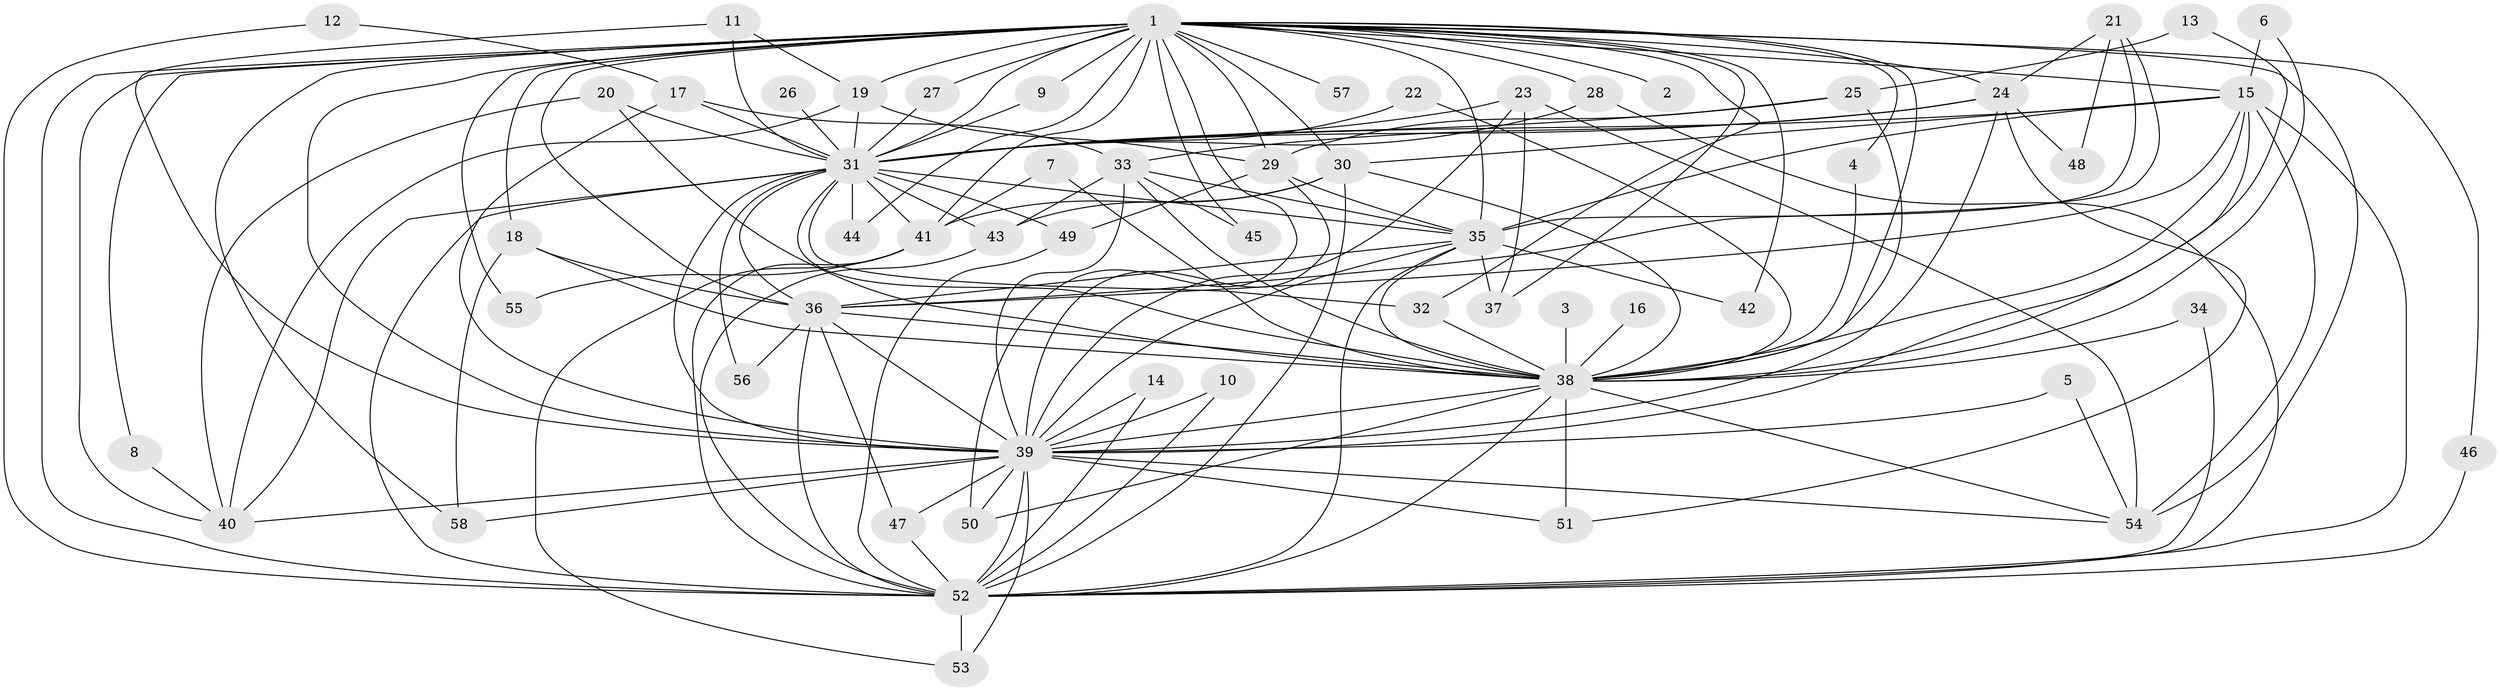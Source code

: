 // original degree distribution, {23: 0.008620689655172414, 24: 0.008620689655172414, 13: 0.008620689655172414, 17: 0.008620689655172414, 32: 0.008620689655172414, 15: 0.008620689655172414, 16: 0.008620689655172414, 29: 0.008620689655172414, 20: 0.008620689655172414, 31: 0.008620689655172414, 4: 0.08620689655172414, 8: 0.017241379310344827, 6: 0.034482758620689655, 5: 0.008620689655172414, 3: 0.2672413793103448, 2: 0.5}
// Generated by graph-tools (version 1.1) at 2025/25/03/09/25 03:25:47]
// undirected, 58 vertices, 154 edges
graph export_dot {
graph [start="1"]
  node [color=gray90,style=filled];
  1;
  2;
  3;
  4;
  5;
  6;
  7;
  8;
  9;
  10;
  11;
  12;
  13;
  14;
  15;
  16;
  17;
  18;
  19;
  20;
  21;
  22;
  23;
  24;
  25;
  26;
  27;
  28;
  29;
  30;
  31;
  32;
  33;
  34;
  35;
  36;
  37;
  38;
  39;
  40;
  41;
  42;
  43;
  44;
  45;
  46;
  47;
  48;
  49;
  50;
  51;
  52;
  53;
  54;
  55;
  56;
  57;
  58;
  1 -- 2 [weight=2.0];
  1 -- 4 [weight=1.0];
  1 -- 8 [weight=1.0];
  1 -- 9 [weight=1.0];
  1 -- 15 [weight=2.0];
  1 -- 18 [weight=1.0];
  1 -- 19 [weight=1.0];
  1 -- 24 [weight=1.0];
  1 -- 27 [weight=2.0];
  1 -- 28 [weight=1.0];
  1 -- 29 [weight=2.0];
  1 -- 30 [weight=2.0];
  1 -- 31 [weight=2.0];
  1 -- 32 [weight=1.0];
  1 -- 35 [weight=2.0];
  1 -- 36 [weight=4.0];
  1 -- 37 [weight=1.0];
  1 -- 38 [weight=3.0];
  1 -- 39 [weight=3.0];
  1 -- 40 [weight=1.0];
  1 -- 41 [weight=1.0];
  1 -- 42 [weight=1.0];
  1 -- 44 [weight=1.0];
  1 -- 45 [weight=1.0];
  1 -- 46 [weight=1.0];
  1 -- 50 [weight=1.0];
  1 -- 52 [weight=4.0];
  1 -- 54 [weight=1.0];
  1 -- 55 [weight=2.0];
  1 -- 57 [weight=2.0];
  1 -- 58 [weight=1.0];
  3 -- 38 [weight=1.0];
  4 -- 38 [weight=1.0];
  5 -- 39 [weight=1.0];
  5 -- 54 [weight=1.0];
  6 -- 15 [weight=1.0];
  6 -- 38 [weight=1.0];
  7 -- 38 [weight=1.0];
  7 -- 41 [weight=1.0];
  8 -- 40 [weight=1.0];
  9 -- 31 [weight=1.0];
  10 -- 39 [weight=1.0];
  10 -- 52 [weight=1.0];
  11 -- 19 [weight=1.0];
  11 -- 31 [weight=1.0];
  11 -- 39 [weight=1.0];
  12 -- 17 [weight=1.0];
  12 -- 52 [weight=1.0];
  13 -- 25 [weight=1.0];
  13 -- 38 [weight=1.0];
  14 -- 39 [weight=1.0];
  14 -- 52 [weight=1.0];
  15 -- 30 [weight=1.0];
  15 -- 31 [weight=1.0];
  15 -- 35 [weight=1.0];
  15 -- 36 [weight=1.0];
  15 -- 38 [weight=1.0];
  15 -- 39 [weight=1.0];
  15 -- 52 [weight=3.0];
  15 -- 54 [weight=1.0];
  16 -- 38 [weight=1.0];
  17 -- 31 [weight=1.0];
  17 -- 33 [weight=1.0];
  17 -- 39 [weight=2.0];
  18 -- 36 [weight=1.0];
  18 -- 38 [weight=1.0];
  18 -- 58 [weight=1.0];
  19 -- 29 [weight=1.0];
  19 -- 31 [weight=1.0];
  19 -- 40 [weight=1.0];
  20 -- 31 [weight=1.0];
  20 -- 38 [weight=1.0];
  20 -- 40 [weight=1.0];
  21 -- 24 [weight=1.0];
  21 -- 35 [weight=1.0];
  21 -- 36 [weight=1.0];
  21 -- 48 [weight=1.0];
  22 -- 31 [weight=1.0];
  22 -- 38 [weight=1.0];
  23 -- 31 [weight=1.0];
  23 -- 37 [weight=1.0];
  23 -- 39 [weight=1.0];
  23 -- 54 [weight=1.0];
  24 -- 31 [weight=1.0];
  24 -- 33 [weight=1.0];
  24 -- 39 [weight=2.0];
  24 -- 48 [weight=1.0];
  24 -- 51 [weight=1.0];
  25 -- 29 [weight=1.0];
  25 -- 31 [weight=1.0];
  25 -- 38 [weight=1.0];
  26 -- 31 [weight=2.0];
  27 -- 31 [weight=1.0];
  28 -- 31 [weight=1.0];
  28 -- 52 [weight=1.0];
  29 -- 35 [weight=1.0];
  29 -- 39 [weight=1.0];
  29 -- 49 [weight=1.0];
  30 -- 38 [weight=1.0];
  30 -- 41 [weight=1.0];
  30 -- 43 [weight=1.0];
  30 -- 52 [weight=1.0];
  31 -- 32 [weight=1.0];
  31 -- 35 [weight=2.0];
  31 -- 36 [weight=1.0];
  31 -- 38 [weight=1.0];
  31 -- 39 [weight=2.0];
  31 -- 40 [weight=1.0];
  31 -- 41 [weight=1.0];
  31 -- 43 [weight=1.0];
  31 -- 44 [weight=1.0];
  31 -- 49 [weight=1.0];
  31 -- 52 [weight=4.0];
  31 -- 56 [weight=1.0];
  32 -- 38 [weight=2.0];
  33 -- 35 [weight=1.0];
  33 -- 38 [weight=1.0];
  33 -- 39 [weight=2.0];
  33 -- 43 [weight=1.0];
  33 -- 45 [weight=1.0];
  34 -- 38 [weight=1.0];
  34 -- 52 [weight=1.0];
  35 -- 36 [weight=2.0];
  35 -- 37 [weight=1.0];
  35 -- 38 [weight=1.0];
  35 -- 39 [weight=1.0];
  35 -- 42 [weight=1.0];
  35 -- 52 [weight=2.0];
  36 -- 38 [weight=1.0];
  36 -- 39 [weight=1.0];
  36 -- 47 [weight=1.0];
  36 -- 52 [weight=3.0];
  36 -- 56 [weight=1.0];
  38 -- 39 [weight=1.0];
  38 -- 50 [weight=1.0];
  38 -- 51 [weight=1.0];
  38 -- 52 [weight=2.0];
  38 -- 54 [weight=1.0];
  39 -- 40 [weight=1.0];
  39 -- 47 [weight=1.0];
  39 -- 50 [weight=1.0];
  39 -- 51 [weight=1.0];
  39 -- 52 [weight=4.0];
  39 -- 53 [weight=1.0];
  39 -- 54 [weight=1.0];
  39 -- 58 [weight=1.0];
  41 -- 52 [weight=2.0];
  41 -- 53 [weight=1.0];
  41 -- 55 [weight=1.0];
  43 -- 52 [weight=1.0];
  46 -- 52 [weight=1.0];
  47 -- 52 [weight=1.0];
  49 -- 52 [weight=1.0];
  52 -- 53 [weight=2.0];
}
